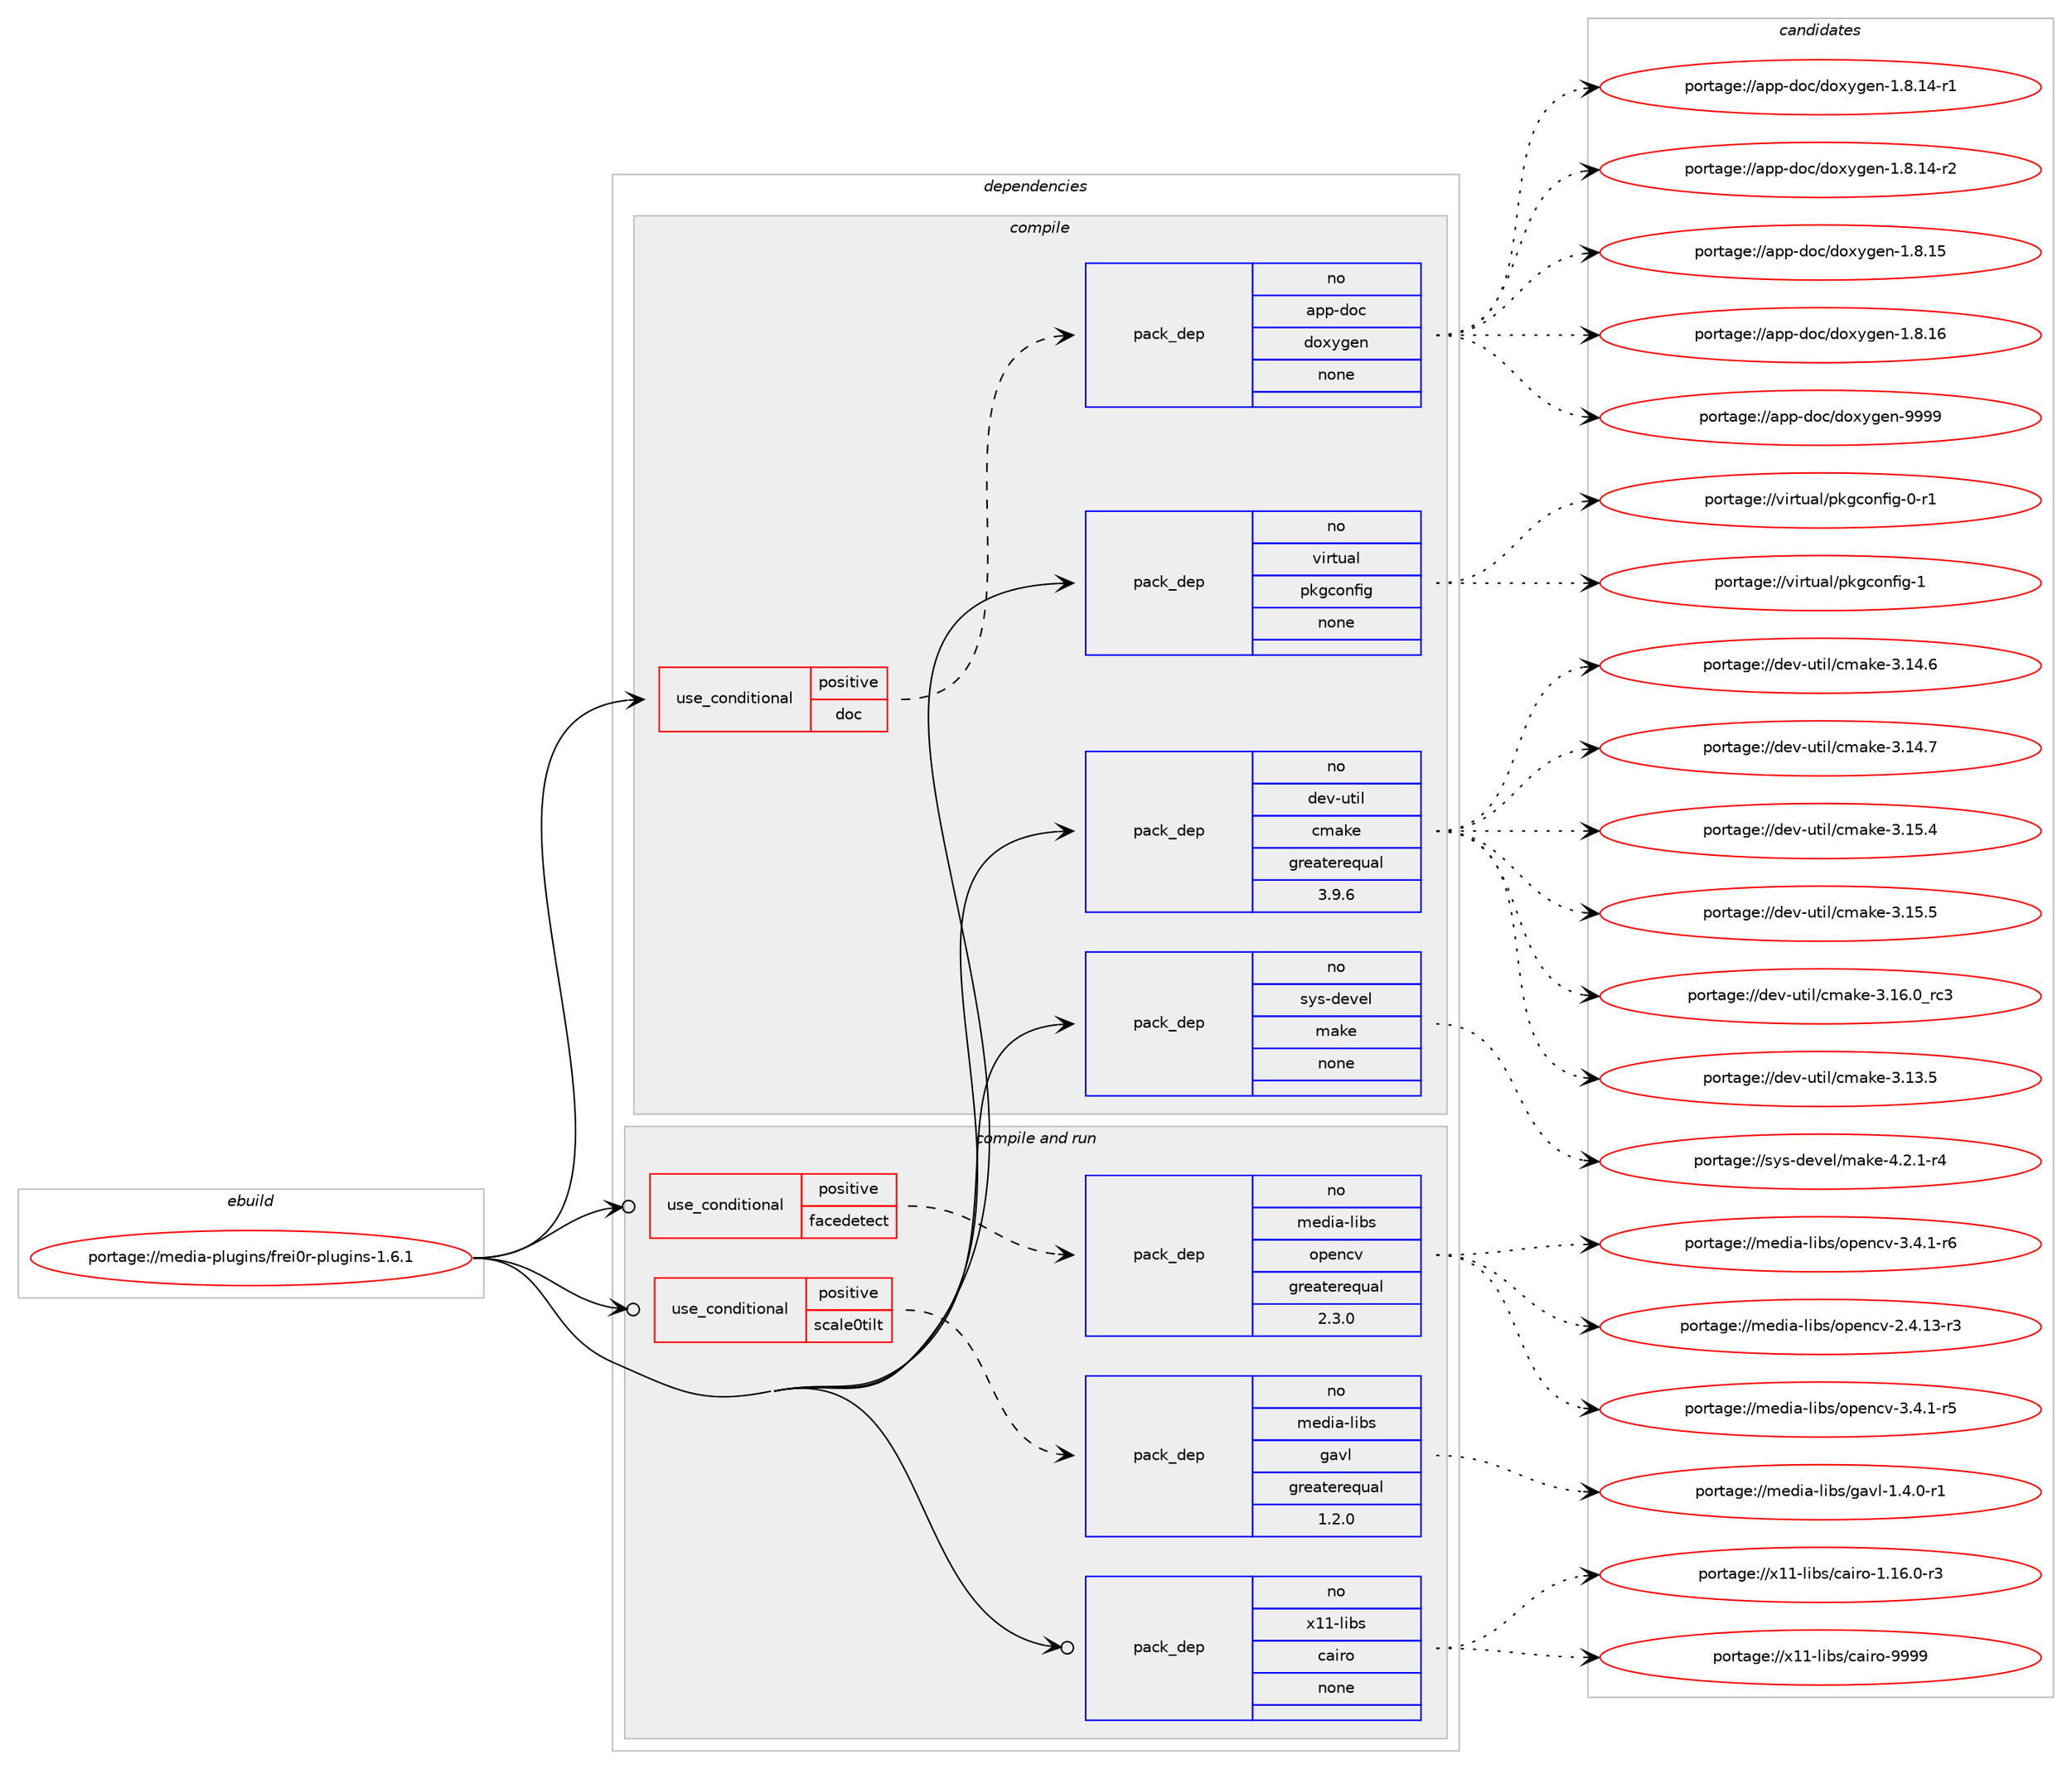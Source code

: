 digraph prolog {

# *************
# Graph options
# *************

newrank=true;
concentrate=true;
compound=true;
graph [rankdir=LR,fontname=Helvetica,fontsize=10,ranksep=1.5];#, ranksep=2.5, nodesep=0.2];
edge  [arrowhead=vee];
node  [fontname=Helvetica,fontsize=10];

# **********
# The ebuild
# **********

subgraph cluster_leftcol {
color=gray;
rank=same;
label=<<i>ebuild</i>>;
id [label="portage://media-plugins/frei0r-plugins-1.6.1", color=red, width=4, href="../media-plugins/frei0r-plugins-1.6.1.svg"];
}

# ****************
# The dependencies
# ****************

subgraph cluster_midcol {
color=gray;
label=<<i>dependencies</i>>;
subgraph cluster_compile {
fillcolor="#eeeeee";
style=filled;
label=<<i>compile</i>>;
subgraph cond81531 {
dependency325720 [label=<<TABLE BORDER="0" CELLBORDER="1" CELLSPACING="0" CELLPADDING="4"><TR><TD ROWSPAN="3" CELLPADDING="10">use_conditional</TD></TR><TR><TD>positive</TD></TR><TR><TD>doc</TD></TR></TABLE>>, shape=none, color=red];
subgraph pack238824 {
dependency325721 [label=<<TABLE BORDER="0" CELLBORDER="1" CELLSPACING="0" CELLPADDING="4" WIDTH="220"><TR><TD ROWSPAN="6" CELLPADDING="30">pack_dep</TD></TR><TR><TD WIDTH="110">no</TD></TR><TR><TD>app-doc</TD></TR><TR><TD>doxygen</TD></TR><TR><TD>none</TD></TR><TR><TD></TD></TR></TABLE>>, shape=none, color=blue];
}
dependency325720:e -> dependency325721:w [weight=20,style="dashed",arrowhead="vee"];
}
id:e -> dependency325720:w [weight=20,style="solid",arrowhead="vee"];
subgraph pack238825 {
dependency325722 [label=<<TABLE BORDER="0" CELLBORDER="1" CELLSPACING="0" CELLPADDING="4" WIDTH="220"><TR><TD ROWSPAN="6" CELLPADDING="30">pack_dep</TD></TR><TR><TD WIDTH="110">no</TD></TR><TR><TD>dev-util</TD></TR><TR><TD>cmake</TD></TR><TR><TD>greaterequal</TD></TR><TR><TD>3.9.6</TD></TR></TABLE>>, shape=none, color=blue];
}
id:e -> dependency325722:w [weight=20,style="solid",arrowhead="vee"];
subgraph pack238826 {
dependency325723 [label=<<TABLE BORDER="0" CELLBORDER="1" CELLSPACING="0" CELLPADDING="4" WIDTH="220"><TR><TD ROWSPAN="6" CELLPADDING="30">pack_dep</TD></TR><TR><TD WIDTH="110">no</TD></TR><TR><TD>sys-devel</TD></TR><TR><TD>make</TD></TR><TR><TD>none</TD></TR><TR><TD></TD></TR></TABLE>>, shape=none, color=blue];
}
id:e -> dependency325723:w [weight=20,style="solid",arrowhead="vee"];
subgraph pack238827 {
dependency325724 [label=<<TABLE BORDER="0" CELLBORDER="1" CELLSPACING="0" CELLPADDING="4" WIDTH="220"><TR><TD ROWSPAN="6" CELLPADDING="30">pack_dep</TD></TR><TR><TD WIDTH="110">no</TD></TR><TR><TD>virtual</TD></TR><TR><TD>pkgconfig</TD></TR><TR><TD>none</TD></TR><TR><TD></TD></TR></TABLE>>, shape=none, color=blue];
}
id:e -> dependency325724:w [weight=20,style="solid",arrowhead="vee"];
}
subgraph cluster_compileandrun {
fillcolor="#eeeeee";
style=filled;
label=<<i>compile and run</i>>;
subgraph cond81532 {
dependency325725 [label=<<TABLE BORDER="0" CELLBORDER="1" CELLSPACING="0" CELLPADDING="4"><TR><TD ROWSPAN="3" CELLPADDING="10">use_conditional</TD></TR><TR><TD>positive</TD></TR><TR><TD>facedetect</TD></TR></TABLE>>, shape=none, color=red];
subgraph pack238828 {
dependency325726 [label=<<TABLE BORDER="0" CELLBORDER="1" CELLSPACING="0" CELLPADDING="4" WIDTH="220"><TR><TD ROWSPAN="6" CELLPADDING="30">pack_dep</TD></TR><TR><TD WIDTH="110">no</TD></TR><TR><TD>media-libs</TD></TR><TR><TD>opencv</TD></TR><TR><TD>greaterequal</TD></TR><TR><TD>2.3.0</TD></TR></TABLE>>, shape=none, color=blue];
}
dependency325725:e -> dependency325726:w [weight=20,style="dashed",arrowhead="vee"];
}
id:e -> dependency325725:w [weight=20,style="solid",arrowhead="odotvee"];
subgraph cond81533 {
dependency325727 [label=<<TABLE BORDER="0" CELLBORDER="1" CELLSPACING="0" CELLPADDING="4"><TR><TD ROWSPAN="3" CELLPADDING="10">use_conditional</TD></TR><TR><TD>positive</TD></TR><TR><TD>scale0tilt</TD></TR></TABLE>>, shape=none, color=red];
subgraph pack238829 {
dependency325728 [label=<<TABLE BORDER="0" CELLBORDER="1" CELLSPACING="0" CELLPADDING="4" WIDTH="220"><TR><TD ROWSPAN="6" CELLPADDING="30">pack_dep</TD></TR><TR><TD WIDTH="110">no</TD></TR><TR><TD>media-libs</TD></TR><TR><TD>gavl</TD></TR><TR><TD>greaterequal</TD></TR><TR><TD>1.2.0</TD></TR></TABLE>>, shape=none, color=blue];
}
dependency325727:e -> dependency325728:w [weight=20,style="dashed",arrowhead="vee"];
}
id:e -> dependency325727:w [weight=20,style="solid",arrowhead="odotvee"];
subgraph pack238830 {
dependency325729 [label=<<TABLE BORDER="0" CELLBORDER="1" CELLSPACING="0" CELLPADDING="4" WIDTH="220"><TR><TD ROWSPAN="6" CELLPADDING="30">pack_dep</TD></TR><TR><TD WIDTH="110">no</TD></TR><TR><TD>x11-libs</TD></TR><TR><TD>cairo</TD></TR><TR><TD>none</TD></TR><TR><TD></TD></TR></TABLE>>, shape=none, color=blue];
}
id:e -> dependency325729:w [weight=20,style="solid",arrowhead="odotvee"];
}
subgraph cluster_run {
fillcolor="#eeeeee";
style=filled;
label=<<i>run</i>>;
}
}

# **************
# The candidates
# **************

subgraph cluster_choices {
rank=same;
color=gray;
label=<<i>candidates</i>>;

subgraph choice238824 {
color=black;
nodesep=1;
choiceportage97112112451001119947100111120121103101110454946564649524511449 [label="portage://app-doc/doxygen-1.8.14-r1", color=red, width=4,href="../app-doc/doxygen-1.8.14-r1.svg"];
choiceportage97112112451001119947100111120121103101110454946564649524511450 [label="portage://app-doc/doxygen-1.8.14-r2", color=red, width=4,href="../app-doc/doxygen-1.8.14-r2.svg"];
choiceportage9711211245100111994710011112012110310111045494656464953 [label="portage://app-doc/doxygen-1.8.15", color=red, width=4,href="../app-doc/doxygen-1.8.15.svg"];
choiceportage9711211245100111994710011112012110310111045494656464954 [label="portage://app-doc/doxygen-1.8.16", color=red, width=4,href="../app-doc/doxygen-1.8.16.svg"];
choiceportage971121124510011199471001111201211031011104557575757 [label="portage://app-doc/doxygen-9999", color=red, width=4,href="../app-doc/doxygen-9999.svg"];
dependency325721:e -> choiceportage97112112451001119947100111120121103101110454946564649524511449:w [style=dotted,weight="100"];
dependency325721:e -> choiceportage97112112451001119947100111120121103101110454946564649524511450:w [style=dotted,weight="100"];
dependency325721:e -> choiceportage9711211245100111994710011112012110310111045494656464953:w [style=dotted,weight="100"];
dependency325721:e -> choiceportage9711211245100111994710011112012110310111045494656464954:w [style=dotted,weight="100"];
dependency325721:e -> choiceportage971121124510011199471001111201211031011104557575757:w [style=dotted,weight="100"];
}
subgraph choice238825 {
color=black;
nodesep=1;
choiceportage1001011184511711610510847991099710710145514649514653 [label="portage://dev-util/cmake-3.13.5", color=red, width=4,href="../dev-util/cmake-3.13.5.svg"];
choiceportage1001011184511711610510847991099710710145514649524654 [label="portage://dev-util/cmake-3.14.6", color=red, width=4,href="../dev-util/cmake-3.14.6.svg"];
choiceportage1001011184511711610510847991099710710145514649524655 [label="portage://dev-util/cmake-3.14.7", color=red, width=4,href="../dev-util/cmake-3.14.7.svg"];
choiceportage1001011184511711610510847991099710710145514649534652 [label="portage://dev-util/cmake-3.15.4", color=red, width=4,href="../dev-util/cmake-3.15.4.svg"];
choiceportage1001011184511711610510847991099710710145514649534653 [label="portage://dev-util/cmake-3.15.5", color=red, width=4,href="../dev-util/cmake-3.15.5.svg"];
choiceportage1001011184511711610510847991099710710145514649544648951149951 [label="portage://dev-util/cmake-3.16.0_rc3", color=red, width=4,href="../dev-util/cmake-3.16.0_rc3.svg"];
dependency325722:e -> choiceportage1001011184511711610510847991099710710145514649514653:w [style=dotted,weight="100"];
dependency325722:e -> choiceportage1001011184511711610510847991099710710145514649524654:w [style=dotted,weight="100"];
dependency325722:e -> choiceportage1001011184511711610510847991099710710145514649524655:w [style=dotted,weight="100"];
dependency325722:e -> choiceportage1001011184511711610510847991099710710145514649534652:w [style=dotted,weight="100"];
dependency325722:e -> choiceportage1001011184511711610510847991099710710145514649534653:w [style=dotted,weight="100"];
dependency325722:e -> choiceportage1001011184511711610510847991099710710145514649544648951149951:w [style=dotted,weight="100"];
}
subgraph choice238826 {
color=black;
nodesep=1;
choiceportage1151211154510010111810110847109971071014552465046494511452 [label="portage://sys-devel/make-4.2.1-r4", color=red, width=4,href="../sys-devel/make-4.2.1-r4.svg"];
dependency325723:e -> choiceportage1151211154510010111810110847109971071014552465046494511452:w [style=dotted,weight="100"];
}
subgraph choice238827 {
color=black;
nodesep=1;
choiceportage11810511411611797108471121071039911111010210510345484511449 [label="portage://virtual/pkgconfig-0-r1", color=red, width=4,href="../virtual/pkgconfig-0-r1.svg"];
choiceportage1181051141161179710847112107103991111101021051034549 [label="portage://virtual/pkgconfig-1", color=red, width=4,href="../virtual/pkgconfig-1.svg"];
dependency325724:e -> choiceportage11810511411611797108471121071039911111010210510345484511449:w [style=dotted,weight="100"];
dependency325724:e -> choiceportage1181051141161179710847112107103991111101021051034549:w [style=dotted,weight="100"];
}
subgraph choice238828 {
color=black;
nodesep=1;
choiceportage1091011001059745108105981154711111210111099118455046524649514511451 [label="portage://media-libs/opencv-2.4.13-r3", color=red, width=4,href="../media-libs/opencv-2.4.13-r3.svg"];
choiceportage10910110010597451081059811547111112101110991184551465246494511453 [label="portage://media-libs/opencv-3.4.1-r5", color=red, width=4,href="../media-libs/opencv-3.4.1-r5.svg"];
choiceportage10910110010597451081059811547111112101110991184551465246494511454 [label="portage://media-libs/opencv-3.4.1-r6", color=red, width=4,href="../media-libs/opencv-3.4.1-r6.svg"];
dependency325726:e -> choiceportage1091011001059745108105981154711111210111099118455046524649514511451:w [style=dotted,weight="100"];
dependency325726:e -> choiceportage10910110010597451081059811547111112101110991184551465246494511453:w [style=dotted,weight="100"];
dependency325726:e -> choiceportage10910110010597451081059811547111112101110991184551465246494511454:w [style=dotted,weight="100"];
}
subgraph choice238829 {
color=black;
nodesep=1;
choiceportage10910110010597451081059811547103971181084549465246484511449 [label="portage://media-libs/gavl-1.4.0-r1", color=red, width=4,href="../media-libs/gavl-1.4.0-r1.svg"];
dependency325728:e -> choiceportage10910110010597451081059811547103971181084549465246484511449:w [style=dotted,weight="100"];
}
subgraph choice238830 {
color=black;
nodesep=1;
choiceportage12049494510810598115479997105114111454946495446484511451 [label="portage://x11-libs/cairo-1.16.0-r3", color=red, width=4,href="../x11-libs/cairo-1.16.0-r3.svg"];
choiceportage120494945108105981154799971051141114557575757 [label="portage://x11-libs/cairo-9999", color=red, width=4,href="../x11-libs/cairo-9999.svg"];
dependency325729:e -> choiceportage12049494510810598115479997105114111454946495446484511451:w [style=dotted,weight="100"];
dependency325729:e -> choiceportage120494945108105981154799971051141114557575757:w [style=dotted,weight="100"];
}
}

}
